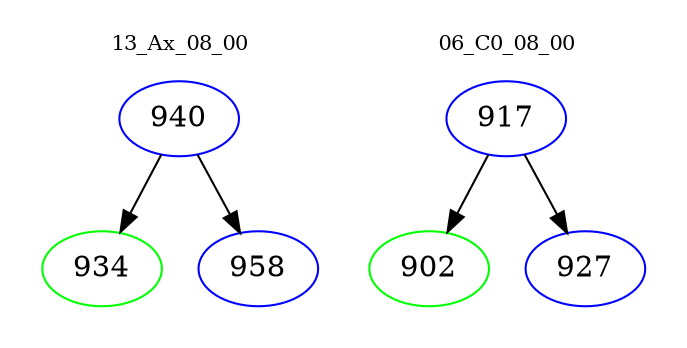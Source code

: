 digraph{
subgraph cluster_0 {
color = white
label = "13_Ax_08_00";
fontsize=10;
T0_940 [label="940", color="blue"]
T0_940 -> T0_934 [color="black"]
T0_934 [label="934", color="green"]
T0_940 -> T0_958 [color="black"]
T0_958 [label="958", color="blue"]
}
subgraph cluster_1 {
color = white
label = "06_C0_08_00";
fontsize=10;
T1_917 [label="917", color="blue"]
T1_917 -> T1_902 [color="black"]
T1_902 [label="902", color="green"]
T1_917 -> T1_927 [color="black"]
T1_927 [label="927", color="blue"]
}
}
